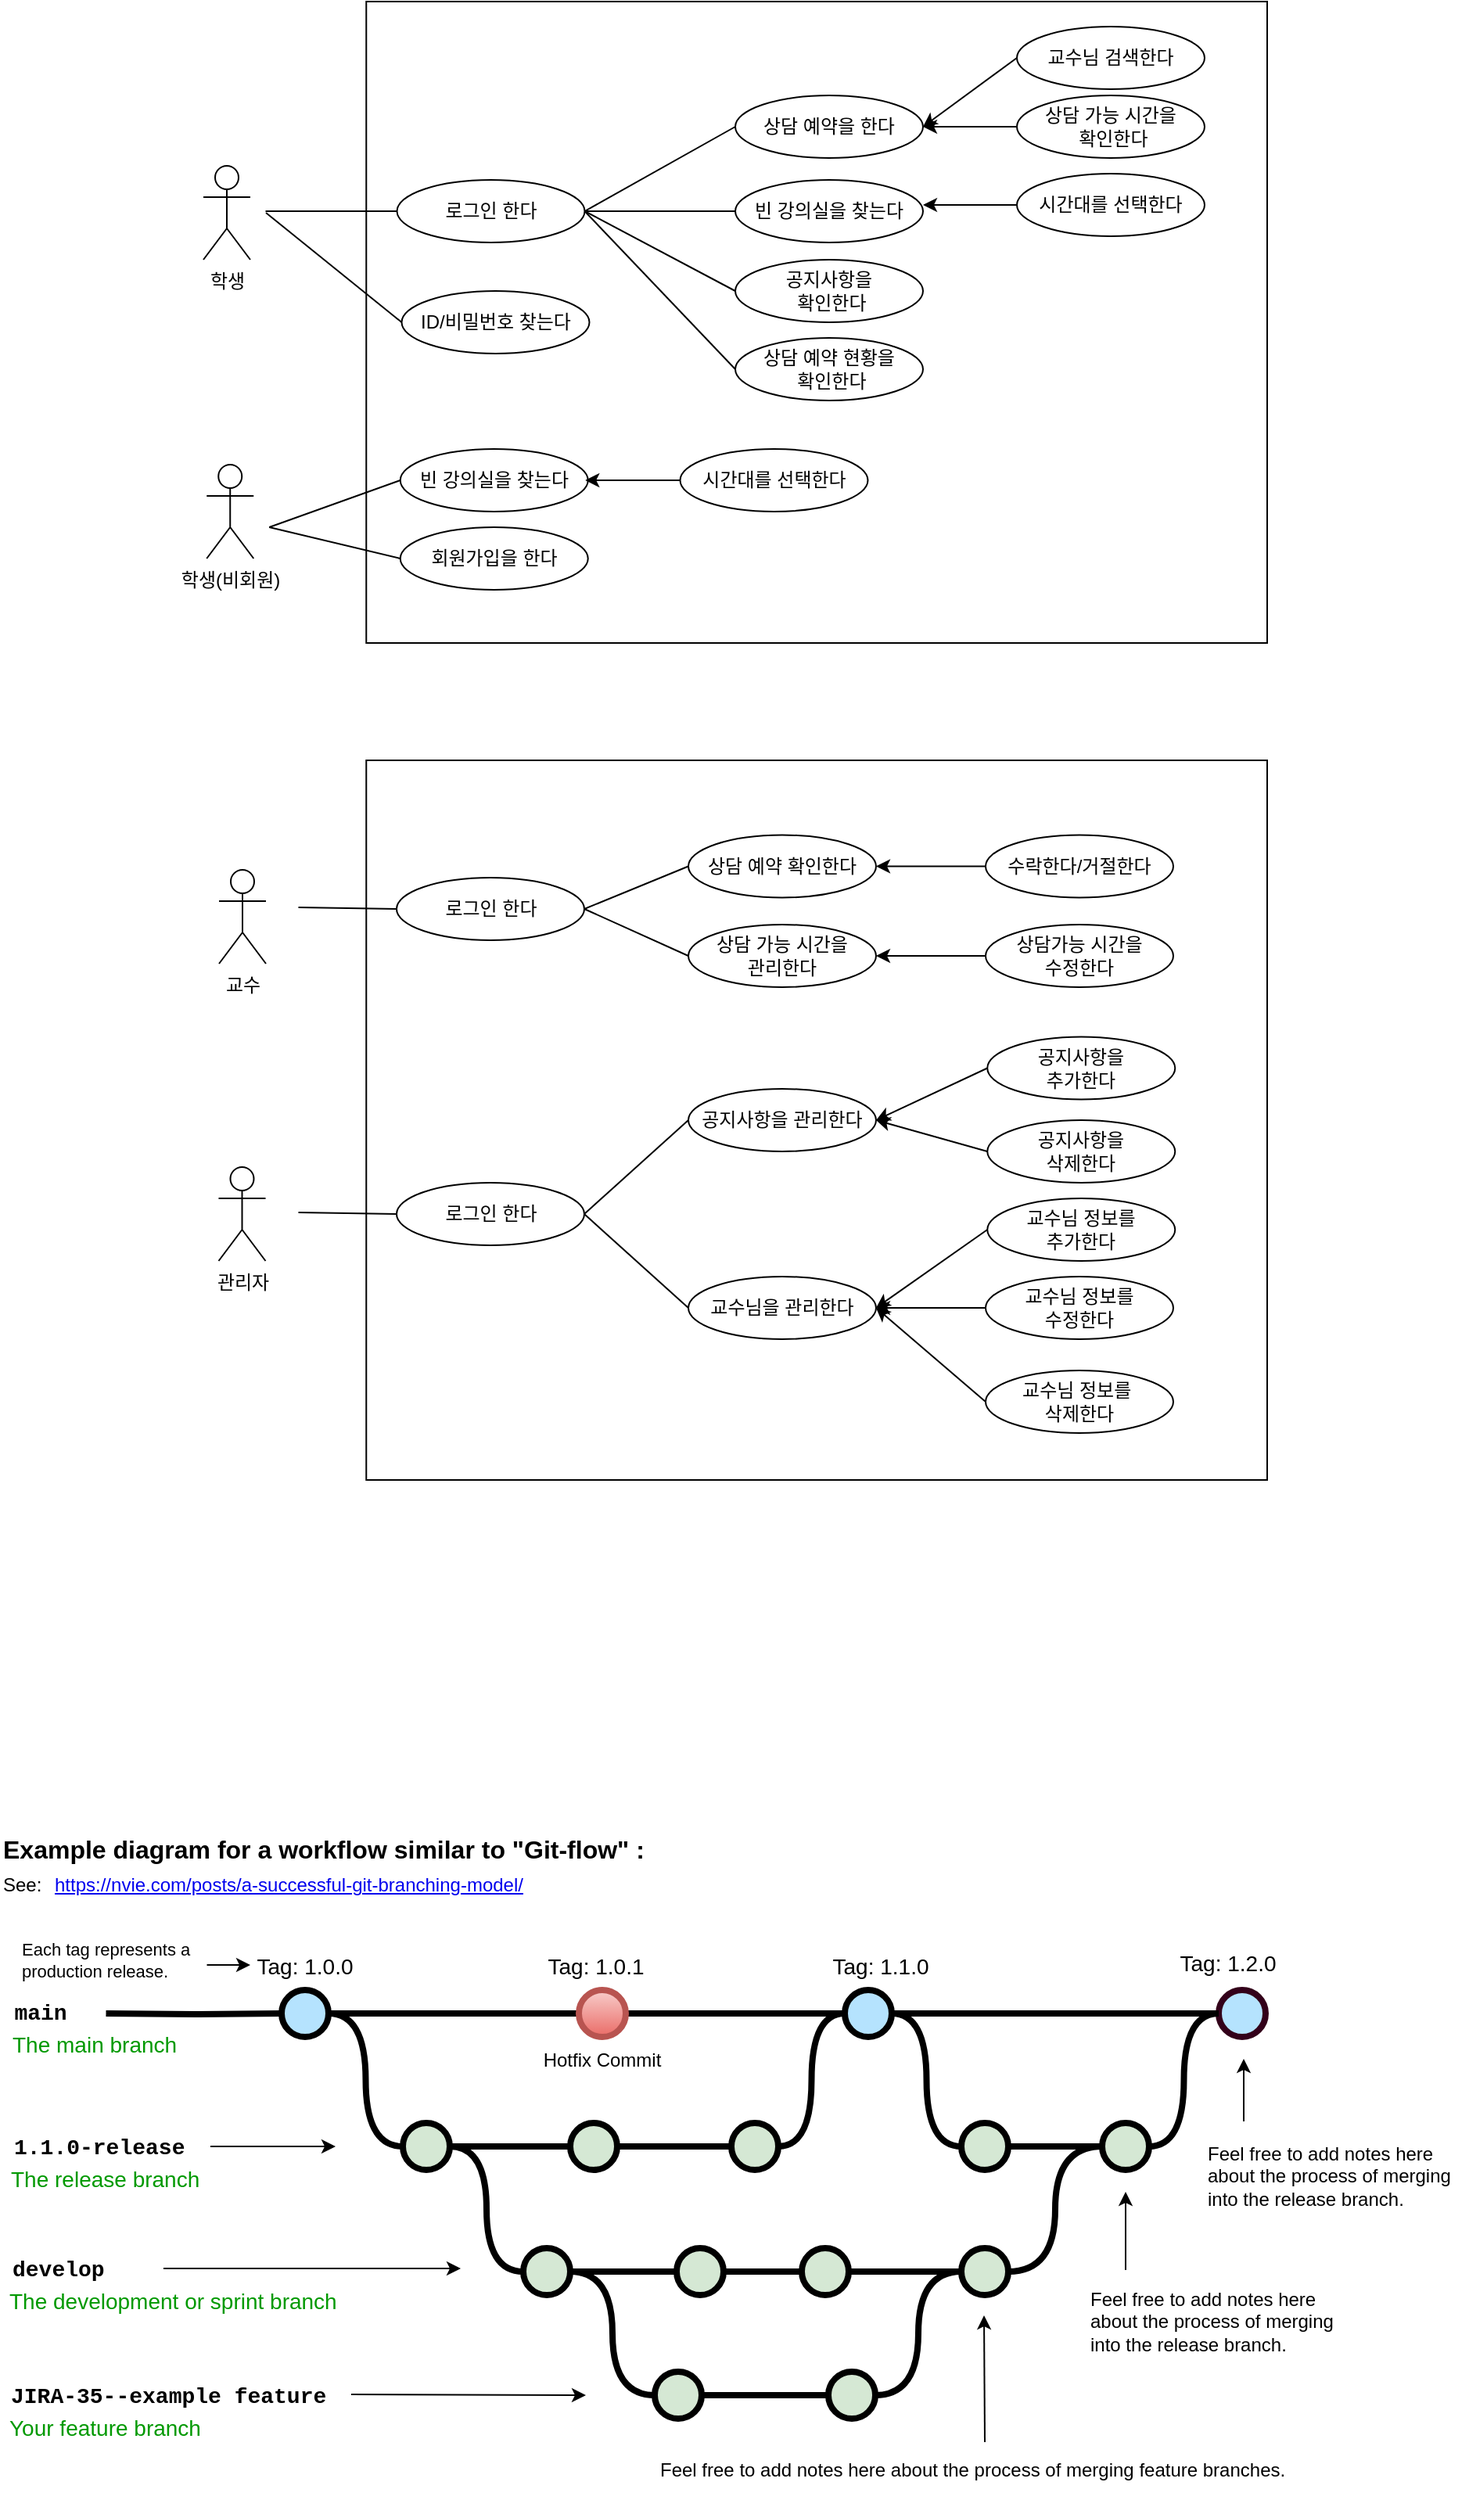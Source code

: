 <mxfile version="20.2.4" type="github">
  <diagram id="yPxyJZ8AM_hMuL3Unpa9" name="complex gitflow">
    <mxGraphModel dx="959" dy="1584" grid="1" gridSize="10" guides="1" tooltips="1" connect="1" arrows="1" fold="1" page="1" pageScale="1" pageWidth="1100" pageHeight="850" math="0" shadow="0">
      <root>
        <mxCell id="0" />
        <mxCell id="1" parent="0" />
        <mxCell id="GeNn5KQTI6vVDBgjTlha-178" value="" style="rounded=0;whiteSpace=wrap;html=1;" vertex="1" parent="1">
          <mxGeometry x="304.13" y="-170" width="575.87" height="460" as="geometry" />
        </mxCell>
        <mxCell id="GeNn5KQTI6vVDBgjTlha-22" value="" style="rounded=0;whiteSpace=wrap;html=1;" vertex="1" parent="1">
          <mxGeometry x="304.13" y="-655" width="575.87" height="410" as="geometry" />
        </mxCell>
        <mxCell id="uWUnNED6HEl2aK5fdaIb-7" value="Hotfix Commit" style="text;html=1;strokeColor=none;fillColor=none;align=center;verticalAlign=middle;whiteSpace=wrap;overflow=hidden;" parent="1" vertex="1">
          <mxGeometry x="415" y="646" width="80" height="30" as="geometry" />
        </mxCell>
        <mxCell id="uWUnNED6HEl2aK5fdaIb-8" value="" style="edgeStyle=orthogonalEdgeStyle;rounded=0;html=1;jettySize=auto;orthogonalLoop=1;plain-blue;endArrow=none;endFill=0;strokeWidth=4;strokeColor=#000000;entryX=0;entryY=0.5;entryDx=0;entryDy=0;entryPerimeter=0;" parent="1" source="uWUnNED6HEl2aK5fdaIb-10" target="9hBKPDzoitwpIBdzFDQ7-16" edge="1">
          <mxGeometry x="280" y="631" as="geometry">
            <mxPoint x="430" y="631" as="targetPoint" />
          </mxGeometry>
        </mxCell>
        <mxCell id="uWUnNED6HEl2aK5fdaIb-9" style="edgeStyle=orthogonalEdgeStyle;curved=1;rounded=0;html=1;exitX=1;exitY=0.5;exitPerimeter=0;entryX=0;entryY=0.5;entryPerimeter=0;endArrow=none;endFill=0;jettySize=auto;orthogonalLoop=1;strokeWidth=4;fontSize=15;" parent="1" source="uWUnNED6HEl2aK5fdaIb-10" target="uWUnNED6HEl2aK5fdaIb-15" edge="1">
          <mxGeometry relative="1" as="geometry" />
        </mxCell>
        <mxCell id="uWUnNED6HEl2aK5fdaIb-10" value="" style="verticalLabelPosition=bottom;verticalAlign=top;html=1;strokeWidth=4;shape=mxgraph.flowchart.on-page_reference;plain-blue;gradientColor=none;fillColor=#B5E3Fe;strokeColor=#000000;" parent="1" vertex="1">
          <mxGeometry x="250" y="616" width="30" height="30" as="geometry" />
        </mxCell>
        <mxCell id="uWUnNED6HEl2aK5fdaIb-80" value="" style="edgeStyle=orthogonalEdgeStyle;curved=1;rounded=0;orthogonalLoop=1;jettySize=auto;html=1;endArrow=none;endFill=0;strokeWidth=4;entryX=0;entryY=0.5;entryDx=0;entryDy=0;entryPerimeter=0;" parent="1" source="uWUnNED6HEl2aK5fdaIb-11" target="uWUnNED6HEl2aK5fdaIb-109" edge="1">
          <mxGeometry relative="1" as="geometry">
            <mxPoint x="722.25" y="631" as="targetPoint" />
          </mxGeometry>
        </mxCell>
        <mxCell id="uWUnNED6HEl2aK5fdaIb-105" style="edgeStyle=orthogonalEdgeStyle;curved=1;rounded=0;orthogonalLoop=1;jettySize=auto;html=1;exitX=1;exitY=0.5;exitDx=0;exitDy=0;exitPerimeter=0;entryX=0;entryY=0.5;entryDx=0;entryDy=0;entryPerimeter=0;endArrow=none;endFill=0;strokeWidth=4;fontFamily=Courier New;fontColor=#009900;" parent="1" source="uWUnNED6HEl2aK5fdaIb-11" target="uWUnNED6HEl2aK5fdaIb-104" edge="1">
          <mxGeometry relative="1" as="geometry" />
        </mxCell>
        <mxCell id="uWUnNED6HEl2aK5fdaIb-11" value="" style="verticalLabelPosition=bottom;verticalAlign=top;html=1;strokeWidth=4;shape=mxgraph.flowchart.on-page_reference;plain-blue;gradientColor=none;strokeColor=#000000;fillColor=#B5E3FE;" parent="1" vertex="1">
          <mxGeometry x="610" y="616" width="30" height="30" as="geometry" />
        </mxCell>
        <mxCell id="uWUnNED6HEl2aK5fdaIb-109" value="" style="verticalLabelPosition=bottom;verticalAlign=top;html=1;strokeWidth=4;shape=mxgraph.flowchart.on-page_reference;plain-blue;gradientColor=none;strokeColor=#33001A;fillColor=#B5E3FE;" parent="1" vertex="1">
          <mxGeometry x="849" y="616" width="30" height="30" as="geometry" />
        </mxCell>
        <mxCell id="uWUnNED6HEl2aK5fdaIb-12" value="" style="edgeStyle=orthogonalEdgeStyle;rounded=0;html=1;jettySize=auto;orthogonalLoop=1;strokeWidth=4;endArrow=none;endFill=0;" parent="1" target="uWUnNED6HEl2aK5fdaIb-10" edge="1">
          <mxGeometry x="180" y="631" as="geometry">
            <mxPoint x="137.75" y="631" as="sourcePoint" />
          </mxGeometry>
        </mxCell>
        <mxCell id="uWUnNED6HEl2aK5fdaIb-13" value="main" style="text;html=1;strokeColor=none;fillColor=none;align=center;verticalAlign=middle;whiteSpace=wrap;overflow=hidden;fontSize=14;fontStyle=1;fontFamily=Courier New;" parent="1" vertex="1">
          <mxGeometry x="70.75" y="610" width="50" height="42" as="geometry" />
        </mxCell>
        <mxCell id="uWUnNED6HEl2aK5fdaIb-14" style="edgeStyle=orthogonalEdgeStyle;curved=1;rounded=0;html=1;exitX=1;exitY=0.5;exitPerimeter=0;endArrow=none;endFill=0;jettySize=auto;orthogonalLoop=1;strokeWidth=4;fontSize=15;" parent="1" source="uWUnNED6HEl2aK5fdaIb-15" target="uWUnNED6HEl2aK5fdaIb-17" edge="1">
          <mxGeometry relative="1" as="geometry" />
        </mxCell>
        <mxCell id="uWUnNED6HEl2aK5fdaIb-15" value="" style="verticalLabelPosition=bottom;verticalAlign=top;html=1;strokeWidth=4;shape=mxgraph.flowchart.on-page_reference;plain-purple;gradientColor=none;strokeColor=#000000;fillColor=#D5E8D4;" parent="1" vertex="1">
          <mxGeometry x="327.5" y="701" width="30" height="30" as="geometry" />
        </mxCell>
        <mxCell id="uWUnNED6HEl2aK5fdaIb-16" style="edgeStyle=orthogonalEdgeStyle;curved=1;rounded=0;html=1;exitX=1;exitY=0.5;exitPerimeter=0;entryX=0;entryY=0.5;entryPerimeter=0;endArrow=none;endFill=0;jettySize=auto;orthogonalLoop=1;strokeWidth=4;fontSize=15;" parent="1" source="uWUnNED6HEl2aK5fdaIb-17" target="uWUnNED6HEl2aK5fdaIb-19" edge="1">
          <mxGeometry relative="1" as="geometry" />
        </mxCell>
        <mxCell id="uWUnNED6HEl2aK5fdaIb-17" value="" style="verticalLabelPosition=bottom;verticalAlign=top;html=1;strokeWidth=4;shape=mxgraph.flowchart.on-page_reference;plain-purple;gradientColor=none;strokeColor=#000000;fillColor=#D5E8D4;" parent="1" vertex="1">
          <mxGeometry x="434.5" y="701" width="30" height="30" as="geometry" />
        </mxCell>
        <mxCell id="uWUnNED6HEl2aK5fdaIb-18" style="edgeStyle=orthogonalEdgeStyle;curved=1;rounded=0;html=1;exitX=1;exitY=0.5;exitPerimeter=0;entryX=0;entryY=0.5;entryPerimeter=0;endArrow=none;endFill=0;jettySize=auto;orthogonalLoop=1;strokeWidth=4;fontSize=15;" parent="1" source="uWUnNED6HEl2aK5fdaIb-19" target="uWUnNED6HEl2aK5fdaIb-11" edge="1">
          <mxGeometry relative="1" as="geometry" />
        </mxCell>
        <mxCell id="uWUnNED6HEl2aK5fdaIb-19" value="" style="verticalLabelPosition=bottom;verticalAlign=top;html=1;strokeWidth=4;shape=mxgraph.flowchart.on-page_reference;plain-purple;gradientColor=none;strokeColor=#000000;fillColor=#D5E8D4;" parent="1" vertex="1">
          <mxGeometry x="537.5" y="701" width="30" height="30" as="geometry" />
        </mxCell>
        <mxCell id="uWUnNED6HEl2aK5fdaIb-20" value="1.1.0-release" style="text;html=1;strokeColor=none;fillColor=none;align=left;verticalAlign=middle;whiteSpace=wrap;overflow=hidden;fontSize=14;fontStyle=1;fontFamily=Courier New;" parent="1" vertex="1">
          <mxGeometry x="76.5" y="706" width="240" height="20" as="geometry" />
        </mxCell>
        <mxCell id="uWUnNED6HEl2aK5fdaIb-71" value="" style="edgeStyle=orthogonalEdgeStyle;rounded=0;orthogonalLoop=1;jettySize=auto;html=1;endArrow=none;endFill=0;strokeWidth=4;" parent="1" source="uWUnNED6HEl2aK5fdaIb-69" target="uWUnNED6HEl2aK5fdaIb-70" edge="1">
          <mxGeometry relative="1" as="geometry" />
        </mxCell>
        <mxCell id="uWUnNED6HEl2aK5fdaIb-75" style="edgeStyle=orthogonalEdgeStyle;rounded=0;orthogonalLoop=1;jettySize=auto;html=1;entryX=1;entryY=0.5;entryDx=0;entryDy=0;entryPerimeter=0;endArrow=none;endFill=0;strokeWidth=4;curved=1;" parent="1" source="uWUnNED6HEl2aK5fdaIb-69" target="uWUnNED6HEl2aK5fdaIb-15" edge="1">
          <mxGeometry relative="1" as="geometry" />
        </mxCell>
        <mxCell id="uWUnNED6HEl2aK5fdaIb-94" style="edgeStyle=orthogonalEdgeStyle;curved=1;rounded=0;orthogonalLoop=1;jettySize=auto;html=1;exitX=1;exitY=0.5;exitDx=0;exitDy=0;exitPerimeter=0;entryX=0;entryY=0.5;entryDx=0;entryDy=0;entryPerimeter=0;endArrow=none;endFill=0;strokeWidth=4;fontFamily=Courier New;fontColor=#009900;" parent="1" source="uWUnNED6HEl2aK5fdaIb-69" target="uWUnNED6HEl2aK5fdaIb-82" edge="1">
          <mxGeometry relative="1" as="geometry" />
        </mxCell>
        <mxCell id="uWUnNED6HEl2aK5fdaIb-69" value="" style="verticalLabelPosition=bottom;verticalAlign=top;html=1;strokeWidth=4;shape=mxgraph.flowchart.on-page_reference;plain-purple;gradientColor=none;strokeColor=#000000;fillColor=#D5E8D4;" parent="1" vertex="1">
          <mxGeometry x="404.5" y="781" width="30" height="30" as="geometry" />
        </mxCell>
        <mxCell id="uWUnNED6HEl2aK5fdaIb-78" value="" style="edgeStyle=orthogonalEdgeStyle;curved=1;rounded=0;orthogonalLoop=1;jettySize=auto;html=1;endArrow=none;endFill=0;strokeWidth=4;" parent="1" source="uWUnNED6HEl2aK5fdaIb-70" target="uWUnNED6HEl2aK5fdaIb-77" edge="1">
          <mxGeometry relative="1" as="geometry" />
        </mxCell>
        <mxCell id="uWUnNED6HEl2aK5fdaIb-70" value="" style="verticalLabelPosition=bottom;verticalAlign=top;html=1;strokeWidth=4;shape=mxgraph.flowchart.on-page_reference;plain-purple;gradientColor=none;strokeColor=#000000;fillColor=#D5E8D4;" parent="1" vertex="1">
          <mxGeometry x="502.5" y="781" width="30" height="30" as="geometry" />
        </mxCell>
        <mxCell id="uWUnNED6HEl2aK5fdaIb-96" value="" style="edgeStyle=orthogonalEdgeStyle;curved=1;rounded=0;orthogonalLoop=1;jettySize=auto;html=1;endArrow=none;endFill=0;strokeWidth=4;fontFamily=Courier New;fontColor=#009900;" parent="1" source="uWUnNED6HEl2aK5fdaIb-77" target="uWUnNED6HEl2aK5fdaIb-95" edge="1">
          <mxGeometry relative="1" as="geometry" />
        </mxCell>
        <mxCell id="uWUnNED6HEl2aK5fdaIb-77" value="" style="verticalLabelPosition=bottom;verticalAlign=top;html=1;strokeWidth=4;shape=mxgraph.flowchart.on-page_reference;plain-purple;gradientColor=none;strokeColor=#000000;fillColor=#D5E8D4;" parent="1" vertex="1">
          <mxGeometry x="582.5" y="781" width="30" height="30" as="geometry" />
        </mxCell>
        <mxCell id="uWUnNED6HEl2aK5fdaIb-108" style="edgeStyle=orthogonalEdgeStyle;curved=1;rounded=0;orthogonalLoop=1;jettySize=auto;html=1;entryX=0;entryY=0.5;entryDx=0;entryDy=0;entryPerimeter=0;endArrow=none;endFill=0;strokeWidth=4;fontFamily=Courier New;fontColor=#009900;" parent="1" source="uWUnNED6HEl2aK5fdaIb-95" target="uWUnNED6HEl2aK5fdaIb-106" edge="1">
          <mxGeometry relative="1" as="geometry" />
        </mxCell>
        <mxCell id="uWUnNED6HEl2aK5fdaIb-95" value="" style="verticalLabelPosition=bottom;verticalAlign=top;html=1;strokeWidth=4;shape=mxgraph.flowchart.on-page_reference;plain-purple;gradientColor=none;strokeColor=#000000;fillColor=#D5E8D4;" parent="1" vertex="1">
          <mxGeometry x="684.5" y="781" width="30" height="30" as="geometry" />
        </mxCell>
        <mxCell id="uWUnNED6HEl2aK5fdaIb-76" value="develop" style="text;html=1;strokeColor=none;fillColor=none;align=left;verticalAlign=middle;whiteSpace=wrap;overflow=hidden;fontSize=14;fontStyle=1;fontFamily=Courier New;" parent="1" vertex="1">
          <mxGeometry x="75.5" y="784" width="91" height="20" as="geometry" />
        </mxCell>
        <mxCell id="uWUnNED6HEl2aK5fdaIb-81" value="" style="edgeStyle=orthogonalEdgeStyle;rounded=0;orthogonalLoop=1;jettySize=auto;html=1;endArrow=none;endFill=0;strokeWidth=4;" parent="1" source="uWUnNED6HEl2aK5fdaIb-82" target="uWUnNED6HEl2aK5fdaIb-84" edge="1">
          <mxGeometry relative="1" as="geometry" />
        </mxCell>
        <mxCell id="uWUnNED6HEl2aK5fdaIb-82" value="" style="verticalLabelPosition=bottom;verticalAlign=top;html=1;strokeWidth=4;shape=mxgraph.flowchart.on-page_reference;plain-purple;gradientColor=none;strokeColor=#000000;fillColor=#D5E8D4;" parent="1" vertex="1">
          <mxGeometry x="488.5" y="860" width="30" height="30" as="geometry" />
        </mxCell>
        <mxCell id="uWUnNED6HEl2aK5fdaIb-97" style="edgeStyle=orthogonalEdgeStyle;curved=1;rounded=0;orthogonalLoop=1;jettySize=auto;html=1;exitX=1;exitY=0.5;exitDx=0;exitDy=0;exitPerimeter=0;entryX=0;entryY=0.5;entryDx=0;entryDy=0;entryPerimeter=0;endArrow=none;endFill=0;strokeWidth=4;fontFamily=Courier New;fontColor=#009900;" parent="1" source="uWUnNED6HEl2aK5fdaIb-84" target="uWUnNED6HEl2aK5fdaIb-95" edge="1">
          <mxGeometry relative="1" as="geometry" />
        </mxCell>
        <mxCell id="uWUnNED6HEl2aK5fdaIb-84" value="" style="verticalLabelPosition=bottom;verticalAlign=top;html=1;strokeWidth=4;shape=mxgraph.flowchart.on-page_reference;plain-purple;gradientColor=none;strokeColor=#000000;fillColor=#D5E8D4;" parent="1" vertex="1">
          <mxGeometry x="599.5" y="860" width="30" height="30" as="geometry" />
        </mxCell>
        <mxCell id="uWUnNED6HEl2aK5fdaIb-86" value="JIRA-35--example feature" style="text;html=1;strokeColor=none;fillColor=none;align=left;verticalAlign=middle;whiteSpace=wrap;overflow=hidden;fontSize=14;fontStyle=1;fontFamily=Courier New;" parent="1" vertex="1">
          <mxGeometry x="75.25" y="865" width="240" height="20" as="geometry" />
        </mxCell>
        <mxCell id="uWUnNED6HEl2aK5fdaIb-87" value="The development or sprint branch" style="text;html=1;strokeColor=none;fillColor=none;align=left;verticalAlign=middle;whiteSpace=wrap;overflow=hidden;fontSize=14;fontStyle=0;fontColor=#009900;" parent="1" vertex="1">
          <mxGeometry x="73.5" y="804" width="240" height="20" as="geometry" />
        </mxCell>
        <mxCell id="uWUnNED6HEl2aK5fdaIb-88" value="Your feature branch" style="text;html=1;strokeColor=none;fillColor=none;align=left;verticalAlign=middle;whiteSpace=wrap;overflow=hidden;fontSize=14;fontStyle=0;fontColor=#009900;" parent="1" vertex="1">
          <mxGeometry x="73.5" y="885" width="240" height="20" as="geometry" />
        </mxCell>
        <mxCell id="uWUnNED6HEl2aK5fdaIb-89" value="The release branch" style="text;html=1;strokeColor=none;fillColor=none;align=left;verticalAlign=middle;whiteSpace=wrap;overflow=hidden;fontSize=14;fontStyle=0;fontColor=#009900;" parent="1" vertex="1">
          <mxGeometry x="74.5" y="726" width="240" height="20" as="geometry" />
        </mxCell>
        <mxCell id="uWUnNED6HEl2aK5fdaIb-90" value="The main branch&lt;br&gt;" style="text;html=1;strokeColor=none;fillColor=none;align=left;verticalAlign=middle;whiteSpace=wrap;overflow=hidden;fontSize=14;fontStyle=0;fontColor=#009900;" parent="1" vertex="1">
          <mxGeometry x="76" y="640" width="146.75" height="20" as="geometry" />
        </mxCell>
        <mxCell id="uWUnNED6HEl2aK5fdaIb-91" value="" style="endArrow=classic;html=1;strokeWidth=1;fontFamily=Courier New;fontColor=#009900;" parent="1" edge="1">
          <mxGeometry width="50" height="50" relative="1" as="geometry">
            <mxPoint x="294.5" y="874.5" as="sourcePoint" />
            <mxPoint x="444.5" y="875" as="targetPoint" />
          </mxGeometry>
        </mxCell>
        <mxCell id="uWUnNED6HEl2aK5fdaIb-92" value="" style="endArrow=classic;html=1;strokeWidth=1;fontFamily=Courier New;fontColor=#009900;" parent="1" edge="1">
          <mxGeometry width="50" height="50" relative="1" as="geometry">
            <mxPoint x="174.5" y="794" as="sourcePoint" />
            <mxPoint x="364.5" y="794" as="targetPoint" />
          </mxGeometry>
        </mxCell>
        <mxCell id="uWUnNED6HEl2aK5fdaIb-93" value="" style="endArrow=classic;html=1;strokeWidth=1;fontFamily=Courier New;fontColor=#009900;" parent="1" edge="1">
          <mxGeometry width="50" height="50" relative="1" as="geometry">
            <mxPoint x="204.5" y="716" as="sourcePoint" />
            <mxPoint x="284.5" y="716" as="targetPoint" />
          </mxGeometry>
        </mxCell>
        <mxCell id="uWUnNED6HEl2aK5fdaIb-101" value="Tag: 1.1.0" style="text;html=1;strokeColor=none;fillColor=none;align=center;verticalAlign=middle;whiteSpace=wrap;overflow=hidden;fontSize=14;" parent="1" vertex="1">
          <mxGeometry x="578" y="590" width="110" height="20" as="geometry" />
        </mxCell>
        <mxCell id="uWUnNED6HEl2aK5fdaIb-103" value="Tag: 1.0.0" style="text;html=1;strokeColor=none;fillColor=none;align=center;verticalAlign=middle;whiteSpace=wrap;overflow=hidden;fontSize=14;" parent="1" vertex="1">
          <mxGeometry x="230" y="590" width="70" height="20" as="geometry" />
        </mxCell>
        <mxCell id="uWUnNED6HEl2aK5fdaIb-107" value="" style="edgeStyle=orthogonalEdgeStyle;curved=1;rounded=0;orthogonalLoop=1;jettySize=auto;html=1;endArrow=none;endFill=0;strokeWidth=4;fontFamily=Courier New;fontColor=#009900;" parent="1" source="uWUnNED6HEl2aK5fdaIb-104" target="uWUnNED6HEl2aK5fdaIb-106" edge="1">
          <mxGeometry relative="1" as="geometry" />
        </mxCell>
        <mxCell id="uWUnNED6HEl2aK5fdaIb-104" value="" style="verticalLabelPosition=bottom;verticalAlign=top;html=1;strokeWidth=4;shape=mxgraph.flowchart.on-page_reference;plain-purple;gradientColor=none;strokeColor=#000000;fillColor=#D5E8D4;" parent="1" vertex="1">
          <mxGeometry x="684.5" y="701" width="30" height="30" as="geometry" />
        </mxCell>
        <mxCell id="uWUnNED6HEl2aK5fdaIb-115" style="edgeStyle=orthogonalEdgeStyle;curved=1;rounded=0;orthogonalLoop=1;jettySize=auto;html=1;entryX=0;entryY=0.5;entryDx=0;entryDy=0;entryPerimeter=0;endArrow=none;endFill=0;strokeWidth=4;fontFamily=Courier New;fontColor=#009900;" parent="1" source="uWUnNED6HEl2aK5fdaIb-106" target="uWUnNED6HEl2aK5fdaIb-109" edge="1">
          <mxGeometry relative="1" as="geometry" />
        </mxCell>
        <mxCell id="uWUnNED6HEl2aK5fdaIb-106" value="" style="verticalLabelPosition=bottom;verticalAlign=top;html=1;strokeWidth=4;shape=mxgraph.flowchart.on-page_reference;plain-purple;gradientColor=none;strokeColor=#000000;fillColor=#D5E8D4;" parent="1" vertex="1">
          <mxGeometry x="774.5" y="701" width="30" height="30" as="geometry" />
        </mxCell>
        <mxCell id="uWUnNED6HEl2aK5fdaIb-116" value="Tag: 1.2.0" style="text;html=1;strokeColor=none;fillColor=none;align=center;verticalAlign=middle;whiteSpace=wrap;overflow=hidden;fontSize=14;" parent="1" vertex="1">
          <mxGeometry x="800" y="588" width="110" height="20" as="geometry" />
        </mxCell>
        <mxCell id="uWUnNED6HEl2aK5fdaIb-117" value="" style="endArrow=classic;html=1;strokeWidth=1;fontFamily=Courier New;fontColor=#009900;exitX=0.5;exitY=0;exitDx=0;exitDy=0;" parent="1" source="fSnZ5vnYTslC5NarKmr_-5" edge="1">
          <mxGeometry width="50" height="50" relative="1" as="geometry">
            <mxPoint x="699" y="1055.5" as="sourcePoint" />
            <mxPoint x="699" y="824" as="targetPoint" />
          </mxGeometry>
        </mxCell>
        <mxCell id="fSnZ5vnYTslC5NarKmr_-1" value="" style="endArrow=classic;html=1;strokeWidth=1;fontFamily=Courier New;fontColor=#009900;" parent="1" edge="1">
          <mxGeometry width="50" height="50" relative="1" as="geometry">
            <mxPoint x="789.5" y="795" as="sourcePoint" />
            <mxPoint x="789.5" y="745" as="targetPoint" />
          </mxGeometry>
        </mxCell>
        <mxCell id="fSnZ5vnYTslC5NarKmr_-4" value="&lt;span style=&quot;text-align: center&quot;&gt;Feel free to add notes here about the process of merging into the release branch.&lt;br&gt;&lt;/span&gt;" style="text;html=1;strokeColor=none;fillColor=none;align=left;verticalAlign=middle;whiteSpace=wrap;overflow=hidden;fontSize=12;fontStyle=0;fontColor=#000000;" parent="1" vertex="1">
          <mxGeometry x="764.5" y="795" width="163.25" height="66" as="geometry" />
        </mxCell>
        <mxCell id="fSnZ5vnYTslC5NarKmr_-5" value="&lt;div style=&quot;&quot;&gt;&lt;span&gt;Feel free to add notes here about the process of merging feature branches.&lt;/span&gt;&lt;/div&gt;" style="text;html=1;strokeColor=none;fillColor=none;align=left;verticalAlign=middle;whiteSpace=wrap;overflow=hidden;fontSize=12;fontStyle=0;fontColor=#000000;" parent="1" vertex="1">
          <mxGeometry x="490.38" y="905" width="418.25" height="36" as="geometry" />
        </mxCell>
        <mxCell id="fSnZ5vnYTslC5NarKmr_-9" value="" style="edgeStyle=orthogonalEdgeStyle;rounded=0;orthogonalLoop=1;jettySize=auto;html=1;fontSize=12;fontColor=#000000;entryX=0;entryY=0.5;entryDx=0;entryDy=0;" parent="1" source="fSnZ5vnYTslC5NarKmr_-8" target="uWUnNED6HEl2aK5fdaIb-103" edge="1">
          <mxGeometry relative="1" as="geometry">
            <mxPoint x="210" y="600" as="targetPoint" />
            <Array as="points">
              <mxPoint x="210" y="600" />
              <mxPoint x="210" y="600" />
            </Array>
          </mxGeometry>
        </mxCell>
        <mxCell id="fSnZ5vnYTslC5NarKmr_-8" value="&lt;span style=&quot;text-align: center; font-size: 11px;&quot;&gt;Each tag represents a production release.&lt;/span&gt;" style="text;html=1;strokeColor=none;fillColor=none;align=left;verticalAlign=middle;whiteSpace=wrap;overflow=hidden;fontSize=11;fontStyle=0;fontColor=#000000;" parent="1" vertex="1">
          <mxGeometry x="82.25" y="578" width="120" height="38" as="geometry" />
        </mxCell>
        <UserObject label="Example diagram for a workflow similar to &quot;Git-flow&quot; :" link="https://nvie.com/posts/a-successful-git-branching-model/" id="9hBKPDzoitwpIBdzFDQ7-2">
          <mxCell style="text;whiteSpace=wrap;html=1;fontStyle=1;fontSize=16;" parent="1" vertex="1">
            <mxGeometry x="70" y="510" width="427.75" height="20" as="geometry" />
          </mxCell>
        </UserObject>
        <UserObject label="&lt;a href=&quot;https://nvie.com/posts/a-successful-git-branching-model/&quot;&gt;https://nvie.com/posts/a-successful-git-branching-model/&lt;/a&gt;" link="https://nvie.com/posts/a-successful-git-branching-model/" id="9hBKPDzoitwpIBdzFDQ7-3">
          <mxCell style="text;whiteSpace=wrap;html=1;" parent="1" vertex="1">
            <mxGeometry x="102.75" y="535" width="355" height="20" as="geometry" />
          </mxCell>
        </UserObject>
        <UserObject label="See:" link="https://nvie.com/posts/a-successful-git-branching-model/" id="9hBKPDzoitwpIBdzFDQ7-7">
          <mxCell style="text;whiteSpace=wrap;html=1;" parent="1" vertex="1">
            <mxGeometry x="70" y="535" width="32.75" height="20" as="geometry" />
          </mxCell>
        </UserObject>
        <mxCell id="9hBKPDzoitwpIBdzFDQ7-14" value="" style="endArrow=classic;html=1;strokeWidth=1;fontFamily=Courier New;fontColor=#009900;" parent="1" edge="1">
          <mxGeometry width="50" height="50" relative="1" as="geometry">
            <mxPoint x="865" y="700" as="sourcePoint" />
            <mxPoint x="865" y="660" as="targetPoint" />
          </mxGeometry>
        </mxCell>
        <mxCell id="9hBKPDzoitwpIBdzFDQ7-15" value="&lt;span style=&quot;text-align: center&quot;&gt;Feel free to add notes here about the process of merging into the release branch.&lt;br&gt;&lt;br&gt;&lt;/span&gt;" style="text;html=1;strokeColor=none;fillColor=none;align=left;verticalAlign=middle;whiteSpace=wrap;overflow=hidden;fontSize=12;fontStyle=0;fontColor=#000000;" parent="1" vertex="1">
          <mxGeometry x="840" y="701" width="167.75" height="81" as="geometry" />
        </mxCell>
        <mxCell id="9hBKPDzoitwpIBdzFDQ7-21" value="" style="edgeStyle=orthogonalEdgeStyle;rounded=0;orthogonalLoop=1;jettySize=auto;html=1;fontSize=15;endArrow=none;endFill=0;strokeWidth=4;entryX=0;entryY=0.5;entryDx=0;entryDy=0;entryPerimeter=0;" parent="1" source="9hBKPDzoitwpIBdzFDQ7-16" target="uWUnNED6HEl2aK5fdaIb-11" edge="1">
          <mxGeometry relative="1" as="geometry">
            <mxPoint x="548" y="631" as="targetPoint" />
          </mxGeometry>
        </mxCell>
        <mxCell id="9hBKPDzoitwpIBdzFDQ7-16" value="" style="verticalLabelPosition=bottom;verticalAlign=top;html=1;strokeWidth=4;shape=mxgraph.flowchart.on-page_reference;plain-blue;gradientColor=#EA6B66;strokeColor=#B85450;fillColor=#F8CECC;" parent="1" vertex="1">
          <mxGeometry x="440" y="616" width="30" height="30" as="geometry" />
        </mxCell>
        <mxCell id="9hBKPDzoitwpIBdzFDQ7-61" value="Tag: 1.0.1" style="text;html=1;strokeColor=none;fillColor=none;align=center;verticalAlign=middle;whiteSpace=wrap;overflow=hidden;fontSize=14;" parent="1" vertex="1">
          <mxGeometry x="416.25" y="590" width="70" height="20" as="geometry" />
        </mxCell>
        <mxCell id="GeNn5KQTI6vVDBgjTlha-3" value="학생" style="shape=umlActor;verticalLabelPosition=bottom;verticalAlign=top;html=1;outlineConnect=0;" vertex="1" parent="1">
          <mxGeometry x="200" y="-550" width="30" height="60" as="geometry" />
        </mxCell>
        <mxCell id="GeNn5KQTI6vVDBgjTlha-5" value="빈 강의실을 찾는다" style="ellipse;whiteSpace=wrap;html=1;" vertex="1" parent="1">
          <mxGeometry x="325.87" y="-369" width="120" height="40" as="geometry" />
        </mxCell>
        <mxCell id="GeNn5KQTI6vVDBgjTlha-8" value="교수" style="shape=umlActor;verticalLabelPosition=bottom;verticalAlign=top;html=1;outlineConnect=0;" vertex="1" parent="1">
          <mxGeometry x="210" y="-100" width="30" height="60" as="geometry" />
        </mxCell>
        <mxCell id="GeNn5KQTI6vVDBgjTlha-9" value="관리자" style="shape=umlActor;verticalLabelPosition=bottom;verticalAlign=top;html=1;outlineConnect=0;" vertex="1" parent="1">
          <mxGeometry x="209.75" y="90" width="30" height="60" as="geometry" />
        </mxCell>
        <mxCell id="GeNn5KQTI6vVDBgjTlha-20" style="edgeStyle=orthogonalEdgeStyle;rounded=0;orthogonalLoop=1;jettySize=auto;html=1;exitX=0.5;exitY=1;exitDx=0;exitDy=0;" edge="1" parent="1" source="GeNn5KQTI6vVDBgjTlha-5" target="GeNn5KQTI6vVDBgjTlha-5">
          <mxGeometry relative="1" as="geometry" />
        </mxCell>
        <mxCell id="GeNn5KQTI6vVDBgjTlha-23" value="" style="endArrow=none;html=1;rounded=0;entryX=0;entryY=0.5;entryDx=0;entryDy=0;" edge="1" parent="1" target="GeNn5KQTI6vVDBgjTlha-5">
          <mxGeometry width="50" height="50" relative="1" as="geometry">
            <mxPoint x="242.12" y="-319" as="sourcePoint" />
            <mxPoint x="567.37" y="-304.5" as="targetPoint" />
          </mxGeometry>
        </mxCell>
        <mxCell id="GeNn5KQTI6vVDBgjTlha-24" value="ID/비밀번호 찾는다" style="ellipse;whiteSpace=wrap;html=1;" vertex="1" parent="1">
          <mxGeometry x="326.75" y="-470" width="120" height="40" as="geometry" />
        </mxCell>
        <mxCell id="GeNn5KQTI6vVDBgjTlha-25" style="edgeStyle=orthogonalEdgeStyle;rounded=0;orthogonalLoop=1;jettySize=auto;html=1;exitX=0.5;exitY=1;exitDx=0;exitDy=0;" edge="1" parent="1">
          <mxGeometry relative="1" as="geometry">
            <mxPoint x="391.5" y="-425" as="sourcePoint" />
            <mxPoint x="391.5" y="-425" as="targetPoint" />
          </mxGeometry>
        </mxCell>
        <mxCell id="GeNn5KQTI6vVDBgjTlha-26" value="" style="endArrow=none;html=1;rounded=0;entryX=0;entryY=0.5;entryDx=0;entryDy=0;" edge="1" target="GeNn5KQTI6vVDBgjTlha-24" parent="1">
          <mxGeometry width="50" height="50" relative="1" as="geometry">
            <mxPoint x="240" y="-520" as="sourcePoint" />
            <mxPoint x="568.25" y="-389.5" as="targetPoint" />
          </mxGeometry>
        </mxCell>
        <mxCell id="GeNn5KQTI6vVDBgjTlha-27" value="학생(비회원)" style="shape=umlActor;verticalLabelPosition=bottom;verticalAlign=top;html=1;outlineConnect=0;" vertex="1" parent="1">
          <mxGeometry x="202.12" y="-359" width="30" height="60" as="geometry" />
        </mxCell>
        <mxCell id="GeNn5KQTI6vVDBgjTlha-31" value="로그인 한다" style="ellipse;whiteSpace=wrap;html=1;" vertex="1" parent="1">
          <mxGeometry x="323.75" y="-541" width="120" height="40" as="geometry" />
        </mxCell>
        <mxCell id="GeNn5KQTI6vVDBgjTlha-32" style="edgeStyle=orthogonalEdgeStyle;rounded=0;orthogonalLoop=1;jettySize=auto;html=1;exitX=0.5;exitY=1;exitDx=0;exitDy=0;" edge="1" source="GeNn5KQTI6vVDBgjTlha-31" target="GeNn5KQTI6vVDBgjTlha-31" parent="1">
          <mxGeometry relative="1" as="geometry" />
        </mxCell>
        <mxCell id="GeNn5KQTI6vVDBgjTlha-33" value="" style="endArrow=none;html=1;rounded=0;entryX=0;entryY=0.5;entryDx=0;entryDy=0;" edge="1" target="GeNn5KQTI6vVDBgjTlha-31" parent="1">
          <mxGeometry width="50" height="50" relative="1" as="geometry">
            <mxPoint x="239.75" y="-521" as="sourcePoint" />
            <mxPoint x="565.25" y="-460.5" as="targetPoint" />
          </mxGeometry>
        </mxCell>
        <mxCell id="GeNn5KQTI6vVDBgjTlha-34" style="edgeStyle=orthogonalEdgeStyle;rounded=0;orthogonalLoop=1;jettySize=auto;html=1;exitX=0.5;exitY=1;exitDx=0;exitDy=0;" edge="1" parent="1">
          <mxGeometry relative="1" as="geometry">
            <mxPoint x="391.5" y="-570" as="sourcePoint" />
            <mxPoint x="391.5" y="-570" as="targetPoint" />
          </mxGeometry>
        </mxCell>
        <mxCell id="GeNn5KQTI6vVDBgjTlha-36" value="상담 예약을 한다" style="ellipse;whiteSpace=wrap;html=1;" vertex="1" parent="1">
          <mxGeometry x="540" y="-595" width="120" height="40" as="geometry" />
        </mxCell>
        <mxCell id="GeNn5KQTI6vVDBgjTlha-37" style="edgeStyle=orthogonalEdgeStyle;rounded=0;orthogonalLoop=1;jettySize=auto;html=1;exitX=0.5;exitY=1;exitDx=0;exitDy=0;" edge="1" source="GeNn5KQTI6vVDBgjTlha-36" target="GeNn5KQTI6vVDBgjTlha-36" parent="1">
          <mxGeometry relative="1" as="geometry" />
        </mxCell>
        <mxCell id="GeNn5KQTI6vVDBgjTlha-38" value="" style="endArrow=none;html=1;rounded=0;entryX=0;entryY=0.5;entryDx=0;entryDy=0;exitX=1;exitY=0.5;exitDx=0;exitDy=0;" edge="1" target="GeNn5KQTI6vVDBgjTlha-36" parent="1" source="GeNn5KQTI6vVDBgjTlha-31">
          <mxGeometry width="50" height="50" relative="1" as="geometry">
            <mxPoint x="452.25" y="-522" as="sourcePoint" />
            <mxPoint x="777.75" y="-461.5" as="targetPoint" />
          </mxGeometry>
        </mxCell>
        <mxCell id="GeNn5KQTI6vVDBgjTlha-39" style="edgeStyle=orthogonalEdgeStyle;rounded=0;orthogonalLoop=1;jettySize=auto;html=1;exitX=0.5;exitY=1;exitDx=0;exitDy=0;" edge="1" parent="1">
          <mxGeometry relative="1" as="geometry">
            <mxPoint x="604" y="-571" as="sourcePoint" />
            <mxPoint x="604" y="-571" as="targetPoint" />
          </mxGeometry>
        </mxCell>
        <mxCell id="GeNn5KQTI6vVDBgjTlha-40" value="빈 강의실을 찾는다" style="ellipse;whiteSpace=wrap;html=1;" vertex="1" parent="1">
          <mxGeometry x="540" y="-541" width="120" height="40" as="geometry" />
        </mxCell>
        <mxCell id="GeNn5KQTI6vVDBgjTlha-41" style="edgeStyle=orthogonalEdgeStyle;rounded=0;orthogonalLoop=1;jettySize=auto;html=1;exitX=0.5;exitY=1;exitDx=0;exitDy=0;" edge="1" source="GeNn5KQTI6vVDBgjTlha-40" target="GeNn5KQTI6vVDBgjTlha-40" parent="1">
          <mxGeometry relative="1" as="geometry" />
        </mxCell>
        <mxCell id="GeNn5KQTI6vVDBgjTlha-42" value="" style="endArrow=none;html=1;rounded=0;entryX=0;entryY=0.5;entryDx=0;entryDy=0;exitX=1;exitY=0.5;exitDx=0;exitDy=0;" edge="1" target="GeNn5KQTI6vVDBgjTlha-40" parent="1" source="GeNn5KQTI6vVDBgjTlha-31">
          <mxGeometry width="50" height="50" relative="1" as="geometry">
            <mxPoint x="452.25" y="-452" as="sourcePoint" />
            <mxPoint x="786.25" y="-392.5" as="targetPoint" />
          </mxGeometry>
        </mxCell>
        <mxCell id="GeNn5KQTI6vVDBgjTlha-43" style="edgeStyle=orthogonalEdgeStyle;rounded=0;orthogonalLoop=1;jettySize=auto;html=1;exitX=0.5;exitY=1;exitDx=0;exitDy=0;" edge="1" parent="1">
          <mxGeometry relative="1" as="geometry">
            <mxPoint x="612.5" y="-502" as="sourcePoint" />
            <mxPoint x="612.5" y="-502" as="targetPoint" />
          </mxGeometry>
        </mxCell>
        <mxCell id="GeNn5KQTI6vVDBgjTlha-44" value="공지사항을&lt;br&gt;&amp;nbsp;확인한다" style="ellipse;whiteSpace=wrap;html=1;" vertex="1" parent="1">
          <mxGeometry x="540" y="-490" width="120" height="40" as="geometry" />
        </mxCell>
        <mxCell id="GeNn5KQTI6vVDBgjTlha-45" style="edgeStyle=orthogonalEdgeStyle;rounded=0;orthogonalLoop=1;jettySize=auto;html=1;exitX=0.5;exitY=1;exitDx=0;exitDy=0;" edge="1" parent="1" source="GeNn5KQTI6vVDBgjTlha-44" target="GeNn5KQTI6vVDBgjTlha-44">
          <mxGeometry relative="1" as="geometry" />
        </mxCell>
        <mxCell id="GeNn5KQTI6vVDBgjTlha-46" value="" style="endArrow=none;html=1;rounded=0;entryX=0;entryY=0.5;entryDx=0;entryDy=0;exitX=1;exitY=0.5;exitDx=0;exitDy=0;" edge="1" parent="1" target="GeNn5KQTI6vVDBgjTlha-44" source="GeNn5KQTI6vVDBgjTlha-31">
          <mxGeometry width="50" height="50" relative="1" as="geometry">
            <mxPoint x="443.75" y="-391" as="sourcePoint" />
            <mxPoint x="777.75" y="-331.5" as="targetPoint" />
          </mxGeometry>
        </mxCell>
        <mxCell id="GeNn5KQTI6vVDBgjTlha-47" style="edgeStyle=orthogonalEdgeStyle;rounded=0;orthogonalLoop=1;jettySize=auto;html=1;exitX=0.5;exitY=1;exitDx=0;exitDy=0;" edge="1" parent="1">
          <mxGeometry relative="1" as="geometry">
            <mxPoint x="604" y="-441" as="sourcePoint" />
            <mxPoint x="604" y="-441" as="targetPoint" />
          </mxGeometry>
        </mxCell>
        <mxCell id="GeNn5KQTI6vVDBgjTlha-48" value="교수님 검색한다" style="ellipse;whiteSpace=wrap;html=1;" vertex="1" parent="1">
          <mxGeometry x="720" y="-639" width="120" height="40" as="geometry" />
        </mxCell>
        <mxCell id="GeNn5KQTI6vVDBgjTlha-49" style="edgeStyle=orthogonalEdgeStyle;rounded=0;orthogonalLoop=1;jettySize=auto;html=1;exitX=0.5;exitY=1;exitDx=0;exitDy=0;" edge="1" parent="1" source="GeNn5KQTI6vVDBgjTlha-48" target="GeNn5KQTI6vVDBgjTlha-48">
          <mxGeometry relative="1" as="geometry" />
        </mxCell>
        <mxCell id="GeNn5KQTI6vVDBgjTlha-51" style="edgeStyle=orthogonalEdgeStyle;rounded=0;orthogonalLoop=1;jettySize=auto;html=1;exitX=0.5;exitY=1;exitDx=0;exitDy=0;" edge="1" parent="1">
          <mxGeometry relative="1" as="geometry">
            <mxPoint x="802" y="-600" as="sourcePoint" />
            <mxPoint x="802" y="-600" as="targetPoint" />
          </mxGeometry>
        </mxCell>
        <mxCell id="GeNn5KQTI6vVDBgjTlha-52" value="상담 가능 시간을&lt;br&gt;&amp;nbsp;확인한다" style="ellipse;whiteSpace=wrap;html=1;" vertex="1" parent="1">
          <mxGeometry x="720" y="-595" width="120" height="40" as="geometry" />
        </mxCell>
        <mxCell id="GeNn5KQTI6vVDBgjTlha-53" style="edgeStyle=orthogonalEdgeStyle;rounded=0;orthogonalLoop=1;jettySize=auto;html=1;exitX=0.5;exitY=1;exitDx=0;exitDy=0;" edge="1" source="GeNn5KQTI6vVDBgjTlha-52" target="GeNn5KQTI6vVDBgjTlha-52" parent="1">
          <mxGeometry relative="1" as="geometry" />
        </mxCell>
        <mxCell id="GeNn5KQTI6vVDBgjTlha-55" style="edgeStyle=orthogonalEdgeStyle;rounded=0;orthogonalLoop=1;jettySize=auto;html=1;exitX=0.5;exitY=1;exitDx=0;exitDy=0;" edge="1" parent="1">
          <mxGeometry relative="1" as="geometry">
            <mxPoint x="802" y="-551" as="sourcePoint" />
            <mxPoint x="802" y="-551" as="targetPoint" />
          </mxGeometry>
        </mxCell>
        <mxCell id="GeNn5KQTI6vVDBgjTlha-58" style="edgeStyle=orthogonalEdgeStyle;rounded=0;orthogonalLoop=1;jettySize=auto;html=1;exitX=0.5;exitY=1;exitDx=0;exitDy=0;" edge="1" parent="1">
          <mxGeometry relative="1" as="geometry">
            <mxPoint x="780" y="-510" as="sourcePoint" />
            <mxPoint x="780" y="-510" as="targetPoint" />
          </mxGeometry>
        </mxCell>
        <mxCell id="GeNn5KQTI6vVDBgjTlha-60" style="edgeStyle=orthogonalEdgeStyle;rounded=0;orthogonalLoop=1;jettySize=auto;html=1;exitX=0.5;exitY=1;exitDx=0;exitDy=0;" edge="1" parent="1">
          <mxGeometry relative="1" as="geometry">
            <mxPoint x="784" y="-500" as="sourcePoint" />
            <mxPoint x="784" y="-500" as="targetPoint" />
          </mxGeometry>
        </mxCell>
        <mxCell id="GeNn5KQTI6vVDBgjTlha-62" value="상담 예약 현황을&lt;br&gt;&amp;nbsp;확인한다" style="ellipse;whiteSpace=wrap;html=1;" vertex="1" parent="1">
          <mxGeometry x="540" y="-440" width="120" height="40" as="geometry" />
        </mxCell>
        <mxCell id="GeNn5KQTI6vVDBgjTlha-63" style="edgeStyle=orthogonalEdgeStyle;rounded=0;orthogonalLoop=1;jettySize=auto;html=1;exitX=0.5;exitY=1;exitDx=0;exitDy=0;" edge="1" parent="1">
          <mxGeometry relative="1" as="geometry">
            <mxPoint x="602.12" y="-389" as="sourcePoint" />
            <mxPoint x="602.12" y="-389" as="targetPoint" />
          </mxGeometry>
        </mxCell>
        <mxCell id="GeNn5KQTI6vVDBgjTlha-64" value="" style="endArrow=none;html=1;rounded=0;entryX=0;entryY=0.5;entryDx=0;entryDy=0;exitX=1;exitY=0.5;exitDx=0;exitDy=0;" edge="1" parent="1" target="GeNn5KQTI6vVDBgjTlha-62" source="GeNn5KQTI6vVDBgjTlha-31">
          <mxGeometry width="50" height="50" relative="1" as="geometry">
            <mxPoint x="450" y="-520" as="sourcePoint" />
            <mxPoint x="777.75" y="-291.5" as="targetPoint" />
          </mxGeometry>
        </mxCell>
        <mxCell id="GeNn5KQTI6vVDBgjTlha-65" style="edgeStyle=orthogonalEdgeStyle;rounded=0;orthogonalLoop=1;jettySize=auto;html=1;exitX=0.5;exitY=1;exitDx=0;exitDy=0;" edge="1" parent="1">
          <mxGeometry relative="1" as="geometry">
            <mxPoint x="606.12" y="-390" as="sourcePoint" />
            <mxPoint x="606.12" y="-390" as="targetPoint" />
          </mxGeometry>
        </mxCell>
        <mxCell id="GeNn5KQTI6vVDBgjTlha-68" value="" style="endArrow=classic;html=1;rounded=0;entryX=1;entryY=0.5;entryDx=0;entryDy=0;exitX=0;exitY=0.5;exitDx=0;exitDy=0;" edge="1" parent="1" source="GeNn5KQTI6vVDBgjTlha-48" target="GeNn5KQTI6vVDBgjTlha-36">
          <mxGeometry width="50" height="50" relative="1" as="geometry">
            <mxPoint x="500" y="-410" as="sourcePoint" />
            <mxPoint x="550" y="-460" as="targetPoint" />
          </mxGeometry>
        </mxCell>
        <mxCell id="GeNn5KQTI6vVDBgjTlha-69" value="" style="endArrow=classic;html=1;rounded=0;entryX=1;entryY=0.5;entryDx=0;entryDy=0;exitX=0;exitY=0.5;exitDx=0;exitDy=0;" edge="1" parent="1" source="GeNn5KQTI6vVDBgjTlha-52" target="GeNn5KQTI6vVDBgjTlha-36">
          <mxGeometry width="50" height="50" relative="1" as="geometry">
            <mxPoint x="730" y="-609" as="sourcePoint" />
            <mxPoint x="670" y="-565" as="targetPoint" />
          </mxGeometry>
        </mxCell>
        <mxCell id="GeNn5KQTI6vVDBgjTlha-81" style="edgeStyle=orthogonalEdgeStyle;rounded=0;orthogonalLoop=1;jettySize=auto;html=1;exitX=0.5;exitY=1;exitDx=0;exitDy=0;" edge="1" parent="1">
          <mxGeometry relative="1" as="geometry">
            <mxPoint x="780" y="-549" as="sourcePoint" />
            <mxPoint x="780" y="-549" as="targetPoint" />
          </mxGeometry>
        </mxCell>
        <mxCell id="GeNn5KQTI6vVDBgjTlha-82" style="edgeStyle=orthogonalEdgeStyle;rounded=0;orthogonalLoop=1;jettySize=auto;html=1;exitX=0.5;exitY=1;exitDx=0;exitDy=0;" edge="1" parent="1">
          <mxGeometry relative="1" as="geometry">
            <mxPoint x="802" y="-550" as="sourcePoint" />
            <mxPoint x="802" y="-550" as="targetPoint" />
          </mxGeometry>
        </mxCell>
        <mxCell id="GeNn5KQTI6vVDBgjTlha-83" value="시간대를 선택한다" style="ellipse;whiteSpace=wrap;html=1;" vertex="1" parent="1">
          <mxGeometry x="720" y="-545" width="120" height="40" as="geometry" />
        </mxCell>
        <mxCell id="GeNn5KQTI6vVDBgjTlha-84" style="edgeStyle=orthogonalEdgeStyle;rounded=0;orthogonalLoop=1;jettySize=auto;html=1;exitX=0.5;exitY=1;exitDx=0;exitDy=0;" edge="1" source="GeNn5KQTI6vVDBgjTlha-83" target="GeNn5KQTI6vVDBgjTlha-83" parent="1">
          <mxGeometry relative="1" as="geometry" />
        </mxCell>
        <mxCell id="GeNn5KQTI6vVDBgjTlha-85" style="edgeStyle=orthogonalEdgeStyle;rounded=0;orthogonalLoop=1;jettySize=auto;html=1;exitX=0.5;exitY=1;exitDx=0;exitDy=0;" edge="1" parent="1">
          <mxGeometry relative="1" as="geometry">
            <mxPoint x="802" y="-501" as="sourcePoint" />
            <mxPoint x="802" y="-501" as="targetPoint" />
          </mxGeometry>
        </mxCell>
        <mxCell id="GeNn5KQTI6vVDBgjTlha-86" style="edgeStyle=orthogonalEdgeStyle;rounded=0;orthogonalLoop=1;jettySize=auto;html=1;exitX=0.5;exitY=1;exitDx=0;exitDy=0;" edge="1" parent="1">
          <mxGeometry relative="1" as="geometry">
            <mxPoint x="780" y="-460" as="sourcePoint" />
            <mxPoint x="780" y="-460" as="targetPoint" />
          </mxGeometry>
        </mxCell>
        <mxCell id="GeNn5KQTI6vVDBgjTlha-87" value="" style="endArrow=classic;html=1;rounded=0;entryX=1;entryY=0.5;entryDx=0;entryDy=0;exitX=0;exitY=0.5;exitDx=0;exitDy=0;" edge="1" source="GeNn5KQTI6vVDBgjTlha-83" parent="1">
          <mxGeometry width="50" height="50" relative="1" as="geometry">
            <mxPoint x="730" y="-559" as="sourcePoint" />
            <mxPoint x="660" y="-525" as="targetPoint" />
          </mxGeometry>
        </mxCell>
        <mxCell id="GeNn5KQTI6vVDBgjTlha-88" value="회원가입을 한다" style="ellipse;whiteSpace=wrap;html=1;" vertex="1" parent="1">
          <mxGeometry x="325.87" y="-319" width="120" height="40" as="geometry" />
        </mxCell>
        <mxCell id="GeNn5KQTI6vVDBgjTlha-89" style="edgeStyle=orthogonalEdgeStyle;rounded=0;orthogonalLoop=1;jettySize=auto;html=1;exitX=0.5;exitY=1;exitDx=0;exitDy=0;" edge="1" source="GeNn5KQTI6vVDBgjTlha-88" target="GeNn5KQTI6vVDBgjTlha-88" parent="1">
          <mxGeometry relative="1" as="geometry" />
        </mxCell>
        <mxCell id="GeNn5KQTI6vVDBgjTlha-90" value="" style="endArrow=none;html=1;rounded=0;entryX=0;entryY=0.5;entryDx=0;entryDy=0;" edge="1" target="GeNn5KQTI6vVDBgjTlha-88" parent="1">
          <mxGeometry width="50" height="50" relative="1" as="geometry">
            <mxPoint x="242.12" y="-319" as="sourcePoint" />
            <mxPoint x="567.37" y="-238.5" as="targetPoint" />
          </mxGeometry>
        </mxCell>
        <mxCell id="GeNn5KQTI6vVDBgjTlha-91" style="edgeStyle=orthogonalEdgeStyle;rounded=0;orthogonalLoop=1;jettySize=auto;html=1;exitX=0.5;exitY=1;exitDx=0;exitDy=0;" edge="1" parent="1">
          <mxGeometry relative="1" as="geometry">
            <mxPoint x="401.37" y="-354" as="sourcePoint" />
            <mxPoint x="401.37" y="-354" as="targetPoint" />
          </mxGeometry>
        </mxCell>
        <mxCell id="GeNn5KQTI6vVDBgjTlha-92" style="edgeStyle=orthogonalEdgeStyle;rounded=0;orthogonalLoop=1;jettySize=auto;html=1;exitX=0.5;exitY=1;exitDx=0;exitDy=0;" edge="1" parent="1">
          <mxGeometry relative="1" as="geometry">
            <mxPoint x="564.37" y="-377" as="sourcePoint" />
            <mxPoint x="564.37" y="-377" as="targetPoint" />
          </mxGeometry>
        </mxCell>
        <mxCell id="GeNn5KQTI6vVDBgjTlha-93" style="edgeStyle=orthogonalEdgeStyle;rounded=0;orthogonalLoop=1;jettySize=auto;html=1;exitX=0.5;exitY=1;exitDx=0;exitDy=0;" edge="1" parent="1">
          <mxGeometry relative="1" as="geometry">
            <mxPoint x="586.37" y="-373" as="sourcePoint" />
            <mxPoint x="586.37" y="-373" as="targetPoint" />
          </mxGeometry>
        </mxCell>
        <mxCell id="GeNn5KQTI6vVDBgjTlha-94" style="edgeStyle=orthogonalEdgeStyle;rounded=0;orthogonalLoop=1;jettySize=auto;html=1;exitX=0.5;exitY=1;exitDx=0;exitDy=0;" edge="1" parent="1">
          <mxGeometry relative="1" as="geometry">
            <mxPoint x="564.37" y="-332" as="sourcePoint" />
            <mxPoint x="564.37" y="-332" as="targetPoint" />
          </mxGeometry>
        </mxCell>
        <mxCell id="GeNn5KQTI6vVDBgjTlha-95" style="edgeStyle=orthogonalEdgeStyle;rounded=0;orthogonalLoop=1;jettySize=auto;html=1;exitX=0.5;exitY=1;exitDx=0;exitDy=0;" edge="1" parent="1">
          <mxGeometry relative="1" as="geometry">
            <mxPoint x="568.37" y="-322" as="sourcePoint" />
            <mxPoint x="568.37" y="-322" as="targetPoint" />
          </mxGeometry>
        </mxCell>
        <mxCell id="GeNn5KQTI6vVDBgjTlha-96" style="edgeStyle=orthogonalEdgeStyle;rounded=0;orthogonalLoop=1;jettySize=auto;html=1;exitX=0.5;exitY=1;exitDx=0;exitDy=0;" edge="1" parent="1">
          <mxGeometry relative="1" as="geometry">
            <mxPoint x="564.37" y="-371" as="sourcePoint" />
            <mxPoint x="564.37" y="-371" as="targetPoint" />
          </mxGeometry>
        </mxCell>
        <mxCell id="GeNn5KQTI6vVDBgjTlha-97" style="edgeStyle=orthogonalEdgeStyle;rounded=0;orthogonalLoop=1;jettySize=auto;html=1;exitX=0.5;exitY=1;exitDx=0;exitDy=0;" edge="1" parent="1">
          <mxGeometry relative="1" as="geometry">
            <mxPoint x="586.37" y="-372" as="sourcePoint" />
            <mxPoint x="586.37" y="-372" as="targetPoint" />
          </mxGeometry>
        </mxCell>
        <mxCell id="GeNn5KQTI6vVDBgjTlha-98" value="시간대를 선택한다" style="ellipse;whiteSpace=wrap;html=1;" vertex="1" parent="1">
          <mxGeometry x="504.75" y="-369" width="120" height="40" as="geometry" />
        </mxCell>
        <mxCell id="GeNn5KQTI6vVDBgjTlha-99" style="edgeStyle=orthogonalEdgeStyle;rounded=0;orthogonalLoop=1;jettySize=auto;html=1;exitX=0.5;exitY=1;exitDx=0;exitDy=0;" edge="1" source="GeNn5KQTI6vVDBgjTlha-98" target="GeNn5KQTI6vVDBgjTlha-98" parent="1">
          <mxGeometry relative="1" as="geometry" />
        </mxCell>
        <mxCell id="GeNn5KQTI6vVDBgjTlha-100" style="edgeStyle=orthogonalEdgeStyle;rounded=0;orthogonalLoop=1;jettySize=auto;html=1;exitX=0.5;exitY=1;exitDx=0;exitDy=0;" edge="1" parent="1">
          <mxGeometry relative="1" as="geometry">
            <mxPoint x="586.37" y="-323" as="sourcePoint" />
            <mxPoint x="586.37" y="-323" as="targetPoint" />
          </mxGeometry>
        </mxCell>
        <mxCell id="GeNn5KQTI6vVDBgjTlha-101" value="" style="endArrow=classic;html=1;rounded=0;exitX=0;exitY=0.5;exitDx=0;exitDy=0;" edge="1" source="GeNn5KQTI6vVDBgjTlha-98" parent="1">
          <mxGeometry width="50" height="50" relative="1" as="geometry">
            <mxPoint x="514.37" y="-381" as="sourcePoint" />
            <mxPoint x="444.12" y="-349" as="targetPoint" />
          </mxGeometry>
        </mxCell>
        <mxCell id="GeNn5KQTI6vVDBgjTlha-106" value="로그인 한다" style="ellipse;whiteSpace=wrap;html=1;" vertex="1" parent="1">
          <mxGeometry x="323.5" y="-95" width="120" height="40" as="geometry" />
        </mxCell>
        <mxCell id="GeNn5KQTI6vVDBgjTlha-107" style="edgeStyle=orthogonalEdgeStyle;rounded=0;orthogonalLoop=1;jettySize=auto;html=1;exitX=0.5;exitY=1;exitDx=0;exitDy=0;" edge="1" source="GeNn5KQTI6vVDBgjTlha-106" target="GeNn5KQTI6vVDBgjTlha-106" parent="1">
          <mxGeometry relative="1" as="geometry" />
        </mxCell>
        <mxCell id="GeNn5KQTI6vVDBgjTlha-108" value="" style="endArrow=none;html=1;rounded=0;entryX=0;entryY=0.5;entryDx=0;entryDy=0;" edge="1" target="GeNn5KQTI6vVDBgjTlha-106" parent="1">
          <mxGeometry width="50" height="50" relative="1" as="geometry">
            <mxPoint x="260.75" y="-76" as="sourcePoint" />
            <mxPoint x="586.25" y="-15.5" as="targetPoint" />
          </mxGeometry>
        </mxCell>
        <mxCell id="GeNn5KQTI6vVDBgjTlha-109" style="edgeStyle=orthogonalEdgeStyle;rounded=0;orthogonalLoop=1;jettySize=auto;html=1;exitX=0.5;exitY=1;exitDx=0;exitDy=0;" edge="1" parent="1">
          <mxGeometry relative="1" as="geometry">
            <mxPoint x="412.5" y="-125" as="sourcePoint" />
            <mxPoint x="412.5" y="-125" as="targetPoint" />
          </mxGeometry>
        </mxCell>
        <mxCell id="GeNn5KQTI6vVDBgjTlha-143" value="상담 예약 확인한다" style="ellipse;whiteSpace=wrap;html=1;" vertex="1" parent="1">
          <mxGeometry x="510" y="-122.25" width="120" height="40" as="geometry" />
        </mxCell>
        <mxCell id="GeNn5KQTI6vVDBgjTlha-145" value="" style="endArrow=none;html=1;rounded=0;entryX=0;entryY=0.5;entryDx=0;entryDy=0;exitX=1;exitY=0.5;exitDx=0;exitDy=0;" edge="1" target="GeNn5KQTI6vVDBgjTlha-143" parent="1" source="GeNn5KQTI6vVDBgjTlha-106">
          <mxGeometry width="50" height="50" relative="1" as="geometry">
            <mxPoint x="460" y="-75" as="sourcePoint" />
            <mxPoint x="807.5" y="4.75" as="targetPoint" />
          </mxGeometry>
        </mxCell>
        <mxCell id="GeNn5KQTI6vVDBgjTlha-146" style="edgeStyle=orthogonalEdgeStyle;rounded=0;orthogonalLoop=1;jettySize=auto;html=1;exitX=0.5;exitY=1;exitDx=0;exitDy=0;" edge="1" parent="1">
          <mxGeometry relative="1" as="geometry">
            <mxPoint x="663.75" y="-104.75" as="sourcePoint" />
            <mxPoint x="663.75" y="-104.75" as="targetPoint" />
          </mxGeometry>
        </mxCell>
        <mxCell id="GeNn5KQTI6vVDBgjTlha-155" value="수락한다/거절한다" style="ellipse;whiteSpace=wrap;html=1;" vertex="1" parent="1">
          <mxGeometry x="700" y="-122.25" width="120" height="40" as="geometry" />
        </mxCell>
        <mxCell id="GeNn5KQTI6vVDBgjTlha-156" style="edgeStyle=orthogonalEdgeStyle;rounded=0;orthogonalLoop=1;jettySize=auto;html=1;exitX=0.5;exitY=1;exitDx=0;exitDy=0;" edge="1" source="GeNn5KQTI6vVDBgjTlha-155" target="GeNn5KQTI6vVDBgjTlha-155" parent="1">
          <mxGeometry relative="1" as="geometry" />
        </mxCell>
        <mxCell id="GeNn5KQTI6vVDBgjTlha-167" value="" style="endArrow=classic;html=1;rounded=0;entryX=1;entryY=0.5;entryDx=0;entryDy=0;exitX=0;exitY=0.5;exitDx=0;exitDy=0;" edge="1" source="GeNn5KQTI6vVDBgjTlha-155" target="GeNn5KQTI6vVDBgjTlha-143" parent="1">
          <mxGeometry width="50" height="50" relative="1" as="geometry">
            <mxPoint x="554" y="70" as="sourcePoint" />
            <mxPoint x="604" y="20" as="targetPoint" />
          </mxGeometry>
        </mxCell>
        <mxCell id="GeNn5KQTI6vVDBgjTlha-181" value="상담 가능 시간을&lt;br&gt;관리한다" style="ellipse;whiteSpace=wrap;html=1;" vertex="1" parent="1">
          <mxGeometry x="510" y="-65" width="120" height="40" as="geometry" />
        </mxCell>
        <mxCell id="GeNn5KQTI6vVDBgjTlha-182" value="" style="endArrow=none;html=1;rounded=0;entryX=0;entryY=0.5;entryDx=0;entryDy=0;exitX=1;exitY=0.5;exitDx=0;exitDy=0;" edge="1" parent="1" source="GeNn5KQTI6vVDBgjTlha-106" target="GeNn5KQTI6vVDBgjTlha-181">
          <mxGeometry width="50" height="50" relative="1" as="geometry">
            <mxPoint x="453.5" y="-65" as="sourcePoint" />
            <mxPoint x="490" y="-92.25" as="targetPoint" />
          </mxGeometry>
        </mxCell>
        <mxCell id="GeNn5KQTI6vVDBgjTlha-183" value="로그인 한다" style="ellipse;whiteSpace=wrap;html=1;" vertex="1" parent="1">
          <mxGeometry x="323.5" y="100" width="120" height="40" as="geometry" />
        </mxCell>
        <mxCell id="GeNn5KQTI6vVDBgjTlha-184" style="edgeStyle=orthogonalEdgeStyle;rounded=0;orthogonalLoop=1;jettySize=auto;html=1;exitX=0.5;exitY=1;exitDx=0;exitDy=0;" edge="1" source="GeNn5KQTI6vVDBgjTlha-183" target="GeNn5KQTI6vVDBgjTlha-183" parent="1">
          <mxGeometry relative="1" as="geometry" />
        </mxCell>
        <mxCell id="GeNn5KQTI6vVDBgjTlha-185" value="" style="endArrow=none;html=1;rounded=0;entryX=0;entryY=0.5;entryDx=0;entryDy=0;" edge="1" target="GeNn5KQTI6vVDBgjTlha-183" parent="1">
          <mxGeometry width="50" height="50" relative="1" as="geometry">
            <mxPoint x="260.75" y="119" as="sourcePoint" />
            <mxPoint x="586.25" y="179.5" as="targetPoint" />
          </mxGeometry>
        </mxCell>
        <mxCell id="GeNn5KQTI6vVDBgjTlha-186" style="edgeStyle=orthogonalEdgeStyle;rounded=0;orthogonalLoop=1;jettySize=auto;html=1;exitX=0.5;exitY=1;exitDx=0;exitDy=0;" edge="1" parent="1">
          <mxGeometry relative="1" as="geometry">
            <mxPoint x="412.5" y="70" as="sourcePoint" />
            <mxPoint x="412.5" y="70" as="targetPoint" />
          </mxGeometry>
        </mxCell>
        <mxCell id="GeNn5KQTI6vVDBgjTlha-187" style="edgeStyle=orthogonalEdgeStyle;rounded=0;orthogonalLoop=1;jettySize=auto;html=1;exitX=0.5;exitY=1;exitDx=0;exitDy=0;" edge="1" parent="1">
          <mxGeometry relative="1" as="geometry">
            <mxPoint x="412.5" y="20" as="sourcePoint" />
            <mxPoint x="412.5" y="20" as="targetPoint" />
          </mxGeometry>
        </mxCell>
        <mxCell id="GeNn5KQTI6vVDBgjTlha-188" value="공지사항을 관리한다" style="ellipse;whiteSpace=wrap;html=1;" vertex="1" parent="1">
          <mxGeometry x="510" y="40" width="120" height="40" as="geometry" />
        </mxCell>
        <mxCell id="GeNn5KQTI6vVDBgjTlha-189" value="" style="endArrow=none;html=1;rounded=0;entryX=0;entryY=0.5;entryDx=0;entryDy=0;exitX=1;exitY=0.5;exitDx=0;exitDy=0;" edge="1" target="GeNn5KQTI6vVDBgjTlha-188" parent="1" source="GeNn5KQTI6vVDBgjTlha-183">
          <mxGeometry width="50" height="50" relative="1" as="geometry">
            <mxPoint x="444.88" y="105" as="sourcePoint" />
            <mxPoint x="808.63" y="174.75" as="targetPoint" />
          </mxGeometry>
        </mxCell>
        <mxCell id="GeNn5KQTI6vVDBgjTlha-190" value="교수님을 관리한다" style="ellipse;whiteSpace=wrap;html=1;" vertex="1" parent="1">
          <mxGeometry x="510" y="160" width="120" height="40" as="geometry" />
        </mxCell>
        <mxCell id="GeNn5KQTI6vVDBgjTlha-191" value="" style="endArrow=none;html=1;rounded=0;entryX=0;entryY=0.5;entryDx=0;entryDy=0;exitX=1;exitY=0.5;exitDx=0;exitDy=0;" edge="1" target="GeNn5KQTI6vVDBgjTlha-190" parent="1" source="GeNn5KQTI6vVDBgjTlha-183">
          <mxGeometry width="50" height="50" relative="1" as="geometry">
            <mxPoint x="444.88" y="105" as="sourcePoint" />
            <mxPoint x="808.13" y="242" as="targetPoint" />
          </mxGeometry>
        </mxCell>
        <mxCell id="GeNn5KQTI6vVDBgjTlha-192" style="edgeStyle=orthogonalEdgeStyle;rounded=0;orthogonalLoop=1;jettySize=auto;html=1;exitX=0.5;exitY=1;exitDx=0;exitDy=0;" edge="1" parent="1">
          <mxGeometry relative="1" as="geometry">
            <mxPoint x="663.75" y="-47.5" as="sourcePoint" />
            <mxPoint x="663.75" y="-47.5" as="targetPoint" />
          </mxGeometry>
        </mxCell>
        <mxCell id="GeNn5KQTI6vVDBgjTlha-193" value="상담가능 시간을&lt;br&gt;수정한다" style="ellipse;whiteSpace=wrap;html=1;" vertex="1" parent="1">
          <mxGeometry x="700" y="-65" width="120" height="40" as="geometry" />
        </mxCell>
        <mxCell id="GeNn5KQTI6vVDBgjTlha-194" style="edgeStyle=orthogonalEdgeStyle;rounded=0;orthogonalLoop=1;jettySize=auto;html=1;exitX=0.5;exitY=1;exitDx=0;exitDy=0;" edge="1" parent="1">
          <mxGeometry relative="1" as="geometry">
            <mxPoint x="761.13" y="-7.75" as="sourcePoint" />
            <mxPoint x="761.13" y="-7.75" as="targetPoint" />
          </mxGeometry>
        </mxCell>
        <mxCell id="GeNn5KQTI6vVDBgjTlha-195" value="" style="endArrow=classic;html=1;rounded=0;entryX=1;entryY=0.5;entryDx=0;entryDy=0;exitX=0;exitY=0.5;exitDx=0;exitDy=0;" edge="1" source="GeNn5KQTI6vVDBgjTlha-193" parent="1">
          <mxGeometry width="50" height="50" relative="1" as="geometry">
            <mxPoint x="554" y="127.25" as="sourcePoint" />
            <mxPoint x="630" y="-45" as="targetPoint" />
          </mxGeometry>
        </mxCell>
        <mxCell id="GeNn5KQTI6vVDBgjTlha-196" style="edgeStyle=orthogonalEdgeStyle;rounded=0;orthogonalLoop=1;jettySize=auto;html=1;exitX=0.5;exitY=1;exitDx=0;exitDy=0;" edge="1" parent="1">
          <mxGeometry relative="1" as="geometry">
            <mxPoint x="664.88" y="77.5" as="sourcePoint" />
            <mxPoint x="664.88" y="77.5" as="targetPoint" />
          </mxGeometry>
        </mxCell>
        <mxCell id="GeNn5KQTI6vVDBgjTlha-197" value="공지사항을 &lt;br&gt;삭제한다" style="ellipse;whiteSpace=wrap;html=1;" vertex="1" parent="1">
          <mxGeometry x="701.13" y="60" width="120" height="40" as="geometry" />
        </mxCell>
        <mxCell id="GeNn5KQTI6vVDBgjTlha-198" style="edgeStyle=orthogonalEdgeStyle;rounded=0;orthogonalLoop=1;jettySize=auto;html=1;exitX=0.5;exitY=1;exitDx=0;exitDy=0;" edge="1" source="GeNn5KQTI6vVDBgjTlha-197" target="GeNn5KQTI6vVDBgjTlha-197" parent="1">
          <mxGeometry relative="1" as="geometry" />
        </mxCell>
        <mxCell id="GeNn5KQTI6vVDBgjTlha-199" value="" style="endArrow=classic;html=1;rounded=0;exitX=0;exitY=0.5;exitDx=0;exitDy=0;entryX=1;entryY=0.5;entryDx=0;entryDy=0;" edge="1" source="GeNn5KQTI6vVDBgjTlha-197" parent="1" target="GeNn5KQTI6vVDBgjTlha-188">
          <mxGeometry width="50" height="50" relative="1" as="geometry">
            <mxPoint x="555.13" y="252.25" as="sourcePoint" />
            <mxPoint x="631.13" y="80" as="targetPoint" />
          </mxGeometry>
        </mxCell>
        <mxCell id="GeNn5KQTI6vVDBgjTlha-200" style="edgeStyle=orthogonalEdgeStyle;rounded=0;orthogonalLoop=1;jettySize=auto;html=1;exitX=0.5;exitY=1;exitDx=0;exitDy=0;" edge="1" parent="1">
          <mxGeometry relative="1" as="geometry">
            <mxPoint x="664.88" y="127.5" as="sourcePoint" />
            <mxPoint x="664.88" y="127.5" as="targetPoint" />
          </mxGeometry>
        </mxCell>
        <mxCell id="GeNn5KQTI6vVDBgjTlha-201" value="교수님 정보를 &lt;br&gt;추가한다" style="ellipse;whiteSpace=wrap;html=1;" vertex="1" parent="1">
          <mxGeometry x="701.13" y="110" width="120" height="40" as="geometry" />
        </mxCell>
        <mxCell id="GeNn5KQTI6vVDBgjTlha-202" style="edgeStyle=orthogonalEdgeStyle;rounded=0;orthogonalLoop=1;jettySize=auto;html=1;exitX=0.5;exitY=1;exitDx=0;exitDy=0;" edge="1" source="GeNn5KQTI6vVDBgjTlha-201" target="GeNn5KQTI6vVDBgjTlha-201" parent="1">
          <mxGeometry relative="1" as="geometry" />
        </mxCell>
        <mxCell id="GeNn5KQTI6vVDBgjTlha-203" value="" style="endArrow=classic;html=1;rounded=0;entryX=1;entryY=0.5;entryDx=0;entryDy=0;exitX=0;exitY=0.5;exitDx=0;exitDy=0;" edge="1" source="GeNn5KQTI6vVDBgjTlha-201" parent="1" target="GeNn5KQTI6vVDBgjTlha-190">
          <mxGeometry width="50" height="50" relative="1" as="geometry">
            <mxPoint x="555.13" y="302.25" as="sourcePoint" />
            <mxPoint x="631.13" y="130" as="targetPoint" />
          </mxGeometry>
        </mxCell>
        <mxCell id="GeNn5KQTI6vVDBgjTlha-204" style="edgeStyle=orthogonalEdgeStyle;rounded=0;orthogonalLoop=1;jettySize=auto;html=1;exitX=0.5;exitY=1;exitDx=0;exitDy=0;" edge="1" parent="1">
          <mxGeometry relative="1" as="geometry">
            <mxPoint x="664.88" y="24.25" as="sourcePoint" />
            <mxPoint x="664.88" y="24.25" as="targetPoint" />
          </mxGeometry>
        </mxCell>
        <mxCell id="GeNn5KQTI6vVDBgjTlha-205" value="공지사항을&lt;br&gt;추가한다" style="ellipse;whiteSpace=wrap;html=1;" vertex="1" parent="1">
          <mxGeometry x="701.13" y="6.75" width="120" height="40" as="geometry" />
        </mxCell>
        <mxCell id="GeNn5KQTI6vVDBgjTlha-206" style="edgeStyle=orthogonalEdgeStyle;rounded=0;orthogonalLoop=1;jettySize=auto;html=1;exitX=0.5;exitY=1;exitDx=0;exitDy=0;" edge="1" source="GeNn5KQTI6vVDBgjTlha-205" target="GeNn5KQTI6vVDBgjTlha-205" parent="1">
          <mxGeometry relative="1" as="geometry" />
        </mxCell>
        <mxCell id="GeNn5KQTI6vVDBgjTlha-207" value="" style="endArrow=classic;html=1;rounded=0;entryX=1;entryY=0.5;entryDx=0;entryDy=0;exitX=0;exitY=0.5;exitDx=0;exitDy=0;" edge="1" source="GeNn5KQTI6vVDBgjTlha-205" parent="1" target="GeNn5KQTI6vVDBgjTlha-188">
          <mxGeometry width="50" height="50" relative="1" as="geometry">
            <mxPoint x="555.13" y="199" as="sourcePoint" />
            <mxPoint x="631.13" y="26.75" as="targetPoint" />
          </mxGeometry>
        </mxCell>
        <mxCell id="GeNn5KQTI6vVDBgjTlha-208" style="edgeStyle=orthogonalEdgeStyle;rounded=0;orthogonalLoop=1;jettySize=auto;html=1;exitX=0.5;exitY=1;exitDx=0;exitDy=0;" edge="1" parent="1">
          <mxGeometry relative="1" as="geometry">
            <mxPoint x="771.13" y="110" as="sourcePoint" />
            <mxPoint x="771.13" y="110" as="targetPoint" />
          </mxGeometry>
        </mxCell>
        <mxCell id="GeNn5KQTI6vVDBgjTlha-209" style="edgeStyle=orthogonalEdgeStyle;rounded=0;orthogonalLoop=1;jettySize=auto;html=1;exitX=0.5;exitY=1;exitDx=0;exitDy=0;" edge="1" parent="1">
          <mxGeometry relative="1" as="geometry">
            <mxPoint x="674.88" y="137.5" as="sourcePoint" />
            <mxPoint x="674.88" y="137.5" as="targetPoint" />
          </mxGeometry>
        </mxCell>
        <mxCell id="GeNn5KQTI6vVDBgjTlha-210" value="교수님 정보를 &lt;br&gt;수정한다" style="ellipse;whiteSpace=wrap;html=1;" vertex="1" parent="1">
          <mxGeometry x="700" y="160" width="120" height="40" as="geometry" />
        </mxCell>
        <mxCell id="GeNn5KQTI6vVDBgjTlha-211" style="edgeStyle=orthogonalEdgeStyle;rounded=0;orthogonalLoop=1;jettySize=auto;html=1;exitX=0.5;exitY=1;exitDx=0;exitDy=0;" edge="1" source="GeNn5KQTI6vVDBgjTlha-210" target="GeNn5KQTI6vVDBgjTlha-210" parent="1">
          <mxGeometry relative="1" as="geometry" />
        </mxCell>
        <mxCell id="GeNn5KQTI6vVDBgjTlha-212" value="" style="endArrow=classic;html=1;rounded=0;entryX=1;entryY=0.5;entryDx=0;entryDy=0;exitX=0;exitY=0.5;exitDx=0;exitDy=0;" edge="1" source="GeNn5KQTI6vVDBgjTlha-210" parent="1" target="GeNn5KQTI6vVDBgjTlha-190">
          <mxGeometry width="50" height="50" relative="1" as="geometry">
            <mxPoint x="565.13" y="312.25" as="sourcePoint" />
            <mxPoint x="639.5" y="164.5" as="targetPoint" />
          </mxGeometry>
        </mxCell>
        <mxCell id="GeNn5KQTI6vVDBgjTlha-213" style="edgeStyle=orthogonalEdgeStyle;rounded=0;orthogonalLoop=1;jettySize=auto;html=1;exitX=0.5;exitY=1;exitDx=0;exitDy=0;" edge="1" parent="1">
          <mxGeometry relative="1" as="geometry">
            <mxPoint x="761.63" y="175.5" as="sourcePoint" />
            <mxPoint x="761.63" y="175.5" as="targetPoint" />
          </mxGeometry>
        </mxCell>
        <mxCell id="GeNn5KQTI6vVDBgjTlha-214" style="edgeStyle=orthogonalEdgeStyle;rounded=0;orthogonalLoop=1;jettySize=auto;html=1;exitX=0.5;exitY=1;exitDx=0;exitDy=0;" edge="1" parent="1">
          <mxGeometry relative="1" as="geometry">
            <mxPoint x="665.38" y="203" as="sourcePoint" />
            <mxPoint x="665.38" y="203" as="targetPoint" />
          </mxGeometry>
        </mxCell>
        <mxCell id="GeNn5KQTI6vVDBgjTlha-215" value="교수님 정보를&amp;nbsp;&lt;br&gt;삭제한다" style="ellipse;whiteSpace=wrap;html=1;" vertex="1" parent="1">
          <mxGeometry x="700" y="220" width="120" height="40" as="geometry" />
        </mxCell>
        <mxCell id="GeNn5KQTI6vVDBgjTlha-216" style="edgeStyle=orthogonalEdgeStyle;rounded=0;orthogonalLoop=1;jettySize=auto;html=1;exitX=0.5;exitY=1;exitDx=0;exitDy=0;" edge="1" source="GeNn5KQTI6vVDBgjTlha-215" target="GeNn5KQTI6vVDBgjTlha-215" parent="1">
          <mxGeometry relative="1" as="geometry" />
        </mxCell>
        <mxCell id="GeNn5KQTI6vVDBgjTlha-218" value="" style="endArrow=classic;html=1;rounded=0;entryX=1;entryY=0.5;entryDx=0;entryDy=0;exitX=0;exitY=0.5;exitDx=0;exitDy=0;" edge="1" parent="1" source="GeNn5KQTI6vVDBgjTlha-215" target="GeNn5KQTI6vVDBgjTlha-190">
          <mxGeometry width="50" height="50" relative="1" as="geometry">
            <mxPoint x="710" y="190" as="sourcePoint" />
            <mxPoint x="639.5" y="164.5" as="targetPoint" />
          </mxGeometry>
        </mxCell>
      </root>
    </mxGraphModel>
  </diagram>
</mxfile>
